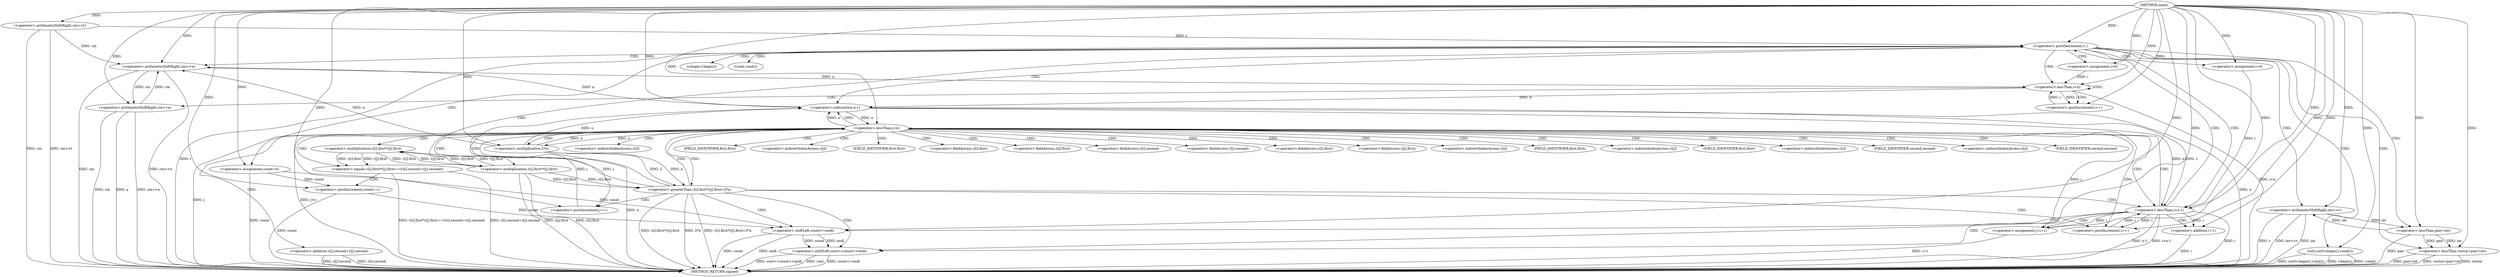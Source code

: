 digraph "main" {  
"1000102" [label = "(METHOD,main)" ]
"1000224" [label = "(METHOD_RETURN,signed)" ]
"1000105" [label = "(<operator>.arithmeticShiftRight,cin>>t)" ]
"1000109" [label = "(<operator>.postDecrement,t--)" ]
"1000113" [label = "(<operator>.arithmeticShiftRight,cin>>n)" ]
"1000141" [label = "(sort,sort(v.begin(),v.end()))" ]
"1000145" [label = "(<operator>.assignment,count=0)" ]
"1000219" [label = "(<operator>.shiftLeft,cout<<count<<endl)" ]
"1000117" [label = "(<operator>.lessThan,vector<pair<int)" ]
"1000122" [label = "(<operator>.arithmeticShiftRight,int>>v)" ]
"1000127" [label = "(<operator>.assignment,i=0)" ]
"1000130" [label = "(<operator>.lessThan,i<n)" ]
"1000133" [label = "(<operator>.postIncrement,i++)" ]
"1000150" [label = "(<operator>.assignment,i=0)" ]
"1000153" [label = "(<operator>.lessThan,i<n-1)" ]
"1000158" [label = "(<operator>.postIncrement,i++)" ]
"1000137" [label = "(<operator>.arithmeticShiftRight,cin>>a)" ]
"1000221" [label = "(<operator>.shiftLeft,count<<endl)" ]
"1000119" [label = "(<operator>.lessThan,pair<int)" ]
"1000155" [label = "(<operator>.subtraction,n-1)" ]
"1000163" [label = "(<operator>.assignment,j=i+1)" ]
"1000168" [label = "(<operator>.lessThan,j<n)" ]
"1000171" [label = "(<operator>.postIncrement,j++)" ]
"1000165" [label = "(<operator>.addition,i+1)" ]
"1000175" [label = "(<operator>.equals,v[i].first*v[j].first==(v[i].second+v[j].second))" ]
"1000202" [label = "(<operator>.greaterThan,v[i].first*v[j].first>2*n)" ]
"1000199" [label = "(<operator>.postIncrement,count++)" ]
"1000176" [label = "(<operator>.multiplication,v[i].first*v[j].first)" ]
"1000187" [label = "(<operator>.addition,v[i].second+v[j].second)" ]
"1000203" [label = "(<operator>.multiplication,v[i].first*v[j].first)" ]
"1000214" [label = "(<operator>.multiplication,2*n)" ]
"1000142" [label = "(v.begin,v.begin())" ]
"1000143" [label = "(v.end,v.end())" ]
"1000177" [label = "(<operator>.fieldAccess,v[i].first)" ]
"1000182" [label = "(<operator>.fieldAccess,v[j].first)" ]
"1000188" [label = "(<operator>.fieldAccess,v[i].second)" ]
"1000193" [label = "(<operator>.fieldAccess,v[j].second)" ]
"1000204" [label = "(<operator>.fieldAccess,v[i].first)" ]
"1000209" [label = "(<operator>.fieldAccess,v[j].first)" ]
"1000178" [label = "(<operator>.indirectIndexAccess,v[i])" ]
"1000181" [label = "(FIELD_IDENTIFIER,first,first)" ]
"1000183" [label = "(<operator>.indirectIndexAccess,v[j])" ]
"1000186" [label = "(FIELD_IDENTIFIER,first,first)" ]
"1000189" [label = "(<operator>.indirectIndexAccess,v[i])" ]
"1000192" [label = "(FIELD_IDENTIFIER,second,second)" ]
"1000194" [label = "(<operator>.indirectIndexAccess,v[j])" ]
"1000197" [label = "(FIELD_IDENTIFIER,second,second)" ]
"1000205" [label = "(<operator>.indirectIndexAccess,v[i])" ]
"1000208" [label = "(FIELD_IDENTIFIER,first,first)" ]
"1000210" [label = "(<operator>.indirectIndexAccess,v[j])" ]
"1000213" [label = "(FIELD_IDENTIFIER,first,first)" ]
  "1000105" -> "1000224"  [ label = "DDG: cin"] 
  "1000105" -> "1000224"  [ label = "DDG: cin>>t"] 
  "1000109" -> "1000224"  [ label = "DDG: t"] 
  "1000113" -> "1000224"  [ label = "DDG: cin"] 
  "1000113" -> "1000224"  [ label = "DDG: cin>>n"] 
  "1000117" -> "1000224"  [ label = "DDG: pair<int"] 
  "1000117" -> "1000224"  [ label = "DDG: vector<pair<int"] 
  "1000122" -> "1000224"  [ label = "DDG: int"] 
  "1000122" -> "1000224"  [ label = "DDG: v"] 
  "1000122" -> "1000224"  [ label = "DDG: int>>v"] 
  "1000130" -> "1000224"  [ label = "DDG: i<n"] 
  "1000141" -> "1000224"  [ label = "DDG: v.begin()"] 
  "1000141" -> "1000224"  [ label = "DDG: v.end()"] 
  "1000141" -> "1000224"  [ label = "DDG: sort(v.begin(),v.end())"] 
  "1000145" -> "1000224"  [ label = "DDG: count"] 
  "1000153" -> "1000224"  [ label = "DDG: i"] 
  "1000155" -> "1000224"  [ label = "DDG: n"] 
  "1000153" -> "1000224"  [ label = "DDG: n-1"] 
  "1000153" -> "1000224"  [ label = "DDG: i<n-1"] 
  "1000165" -> "1000224"  [ label = "DDG: i"] 
  "1000163" -> "1000224"  [ label = "DDG: i+1"] 
  "1000168" -> "1000224"  [ label = "DDG: j"] 
  "1000168" -> "1000224"  [ label = "DDG: j<n"] 
  "1000187" -> "1000224"  [ label = "DDG: v[i].second"] 
  "1000187" -> "1000224"  [ label = "DDG: v[j].second"] 
  "1000175" -> "1000224"  [ label = "DDG: v[i].second+v[j].second"] 
  "1000175" -> "1000224"  [ label = "DDG: v[i].first*v[j].first==(v[i].second+v[j].second)"] 
  "1000199" -> "1000224"  [ label = "DDG: count"] 
  "1000203" -> "1000224"  [ label = "DDG: v[i].first"] 
  "1000203" -> "1000224"  [ label = "DDG: v[j].first"] 
  "1000202" -> "1000224"  [ label = "DDG: v[i].first*v[j].first"] 
  "1000214" -> "1000224"  [ label = "DDG: n"] 
  "1000202" -> "1000224"  [ label = "DDG: 2*n"] 
  "1000202" -> "1000224"  [ label = "DDG: v[i].first*v[j].first>2*n"] 
  "1000221" -> "1000224"  [ label = "DDG: count"] 
  "1000219" -> "1000224"  [ label = "DDG: count<<endl"] 
  "1000219" -> "1000224"  [ label = "DDG: cout<<count<<endl"] 
  "1000137" -> "1000224"  [ label = "DDG: cin"] 
  "1000137" -> "1000224"  [ label = "DDG: a"] 
  "1000137" -> "1000224"  [ label = "DDG: cin>>a"] 
  "1000119" -> "1000224"  [ label = "DDG: pair"] 
  "1000219" -> "1000224"  [ label = "DDG: cout"] 
  "1000221" -> "1000224"  [ label = "DDG: endl"] 
  "1000117" -> "1000224"  [ label = "DDG: vector"] 
  "1000102" -> "1000105"  [ label = "DDG: "] 
  "1000105" -> "1000109"  [ label = "DDG: t"] 
  "1000102" -> "1000109"  [ label = "DDG: "] 
  "1000102" -> "1000145"  [ label = "DDG: "] 
  "1000105" -> "1000113"  [ label = "DDG: cin"] 
  "1000137" -> "1000113"  [ label = "DDG: cin"] 
  "1000102" -> "1000113"  [ label = "DDG: "] 
  "1000155" -> "1000113"  [ label = "DDG: n"] 
  "1000214" -> "1000113"  [ label = "DDG: n"] 
  "1000102" -> "1000127"  [ label = "DDG: "] 
  "1000102" -> "1000141"  [ label = "DDG: "] 
  "1000102" -> "1000150"  [ label = "DDG: "] 
  "1000102" -> "1000219"  [ label = "DDG: "] 
  "1000221" -> "1000219"  [ label = "DDG: count"] 
  "1000221" -> "1000219"  [ label = "DDG: endl"] 
  "1000102" -> "1000117"  [ label = "DDG: "] 
  "1000119" -> "1000117"  [ label = "DDG: pair"] 
  "1000119" -> "1000117"  [ label = "DDG: int"] 
  "1000119" -> "1000122"  [ label = "DDG: int"] 
  "1000102" -> "1000122"  [ label = "DDG: "] 
  "1000127" -> "1000130"  [ label = "DDG: i"] 
  "1000133" -> "1000130"  [ label = "DDG: i"] 
  "1000102" -> "1000130"  [ label = "DDG: "] 
  "1000113" -> "1000130"  [ label = "DDG: n"] 
  "1000130" -> "1000133"  [ label = "DDG: i"] 
  "1000102" -> "1000133"  [ label = "DDG: "] 
  "1000150" -> "1000153"  [ label = "DDG: i"] 
  "1000158" -> "1000153"  [ label = "DDG: i"] 
  "1000102" -> "1000153"  [ label = "DDG: "] 
  "1000155" -> "1000153"  [ label = "DDG: n"] 
  "1000155" -> "1000153"  [ label = "DDG: 1"] 
  "1000102" -> "1000158"  [ label = "DDG: "] 
  "1000153" -> "1000158"  [ label = "DDG: i"] 
  "1000145" -> "1000221"  [ label = "DDG: count"] 
  "1000199" -> "1000221"  [ label = "DDG: count"] 
  "1000102" -> "1000221"  [ label = "DDG: "] 
  "1000102" -> "1000119"  [ label = "DDG: "] 
  "1000122" -> "1000119"  [ label = "DDG: int"] 
  "1000113" -> "1000137"  [ label = "DDG: cin"] 
  "1000102" -> "1000137"  [ label = "DDG: "] 
  "1000130" -> "1000155"  [ label = "DDG: n"] 
  "1000168" -> "1000155"  [ label = "DDG: n"] 
  "1000214" -> "1000155"  [ label = "DDG: n"] 
  "1000102" -> "1000155"  [ label = "DDG: "] 
  "1000102" -> "1000163"  [ label = "DDG: "] 
  "1000153" -> "1000163"  [ label = "DDG: i"] 
  "1000163" -> "1000168"  [ label = "DDG: j"] 
  "1000171" -> "1000168"  [ label = "DDG: j"] 
  "1000102" -> "1000168"  [ label = "DDG: "] 
  "1000155" -> "1000168"  [ label = "DDG: n"] 
  "1000214" -> "1000168"  [ label = "DDG: n"] 
  "1000168" -> "1000171"  [ label = "DDG: j"] 
  "1000102" -> "1000171"  [ label = "DDG: "] 
  "1000153" -> "1000165"  [ label = "DDG: i"] 
  "1000102" -> "1000165"  [ label = "DDG: "] 
  "1000176" -> "1000175"  [ label = "DDG: v[j].first"] 
  "1000176" -> "1000175"  [ label = "DDG: v[i].first"] 
  "1000203" -> "1000202"  [ label = "DDG: v[j].first"] 
  "1000203" -> "1000202"  [ label = "DDG: v[i].first"] 
  "1000214" -> "1000202"  [ label = "DDG: 2"] 
  "1000214" -> "1000202"  [ label = "DDG: n"] 
  "1000203" -> "1000176"  [ label = "DDG: v[i].first"] 
  "1000203" -> "1000176"  [ label = "DDG: v[j].first"] 
  "1000145" -> "1000199"  [ label = "DDG: count"] 
  "1000102" -> "1000199"  [ label = "DDG: "] 
  "1000176" -> "1000203"  [ label = "DDG: v[i].first"] 
  "1000176" -> "1000203"  [ label = "DDG: v[j].first"] 
  "1000102" -> "1000214"  [ label = "DDG: "] 
  "1000168" -> "1000214"  [ label = "DDG: n"] 
  "1000109" -> "1000117"  [ label = "CDG: "] 
  "1000109" -> "1000127"  [ label = "CDG: "] 
  "1000109" -> "1000142"  [ label = "CDG: "] 
  "1000109" -> "1000141"  [ label = "CDG: "] 
  "1000109" -> "1000150"  [ label = "CDG: "] 
  "1000109" -> "1000122"  [ label = "CDG: "] 
  "1000109" -> "1000145"  [ label = "CDG: "] 
  "1000109" -> "1000130"  [ label = "CDG: "] 
  "1000109" -> "1000153"  [ label = "CDG: "] 
  "1000109" -> "1000119"  [ label = "CDG: "] 
  "1000109" -> "1000143"  [ label = "CDG: "] 
  "1000109" -> "1000113"  [ label = "CDG: "] 
  "1000109" -> "1000155"  [ label = "CDG: "] 
  "1000130" -> "1000133"  [ label = "CDG: "] 
  "1000130" -> "1000130"  [ label = "CDG: "] 
  "1000130" -> "1000137"  [ label = "CDG: "] 
  "1000153" -> "1000221"  [ label = "CDG: "] 
  "1000153" -> "1000109"  [ label = "CDG: "] 
  "1000153" -> "1000165"  [ label = "CDG: "] 
  "1000153" -> "1000219"  [ label = "CDG: "] 
  "1000153" -> "1000163"  [ label = "CDG: "] 
  "1000153" -> "1000168"  [ label = "CDG: "] 
  "1000168" -> "1000208"  [ label = "CDG: "] 
  "1000168" -> "1000182"  [ label = "CDG: "] 
  "1000168" -> "1000197"  [ label = "CDG: "] 
  "1000168" -> "1000183"  [ label = "CDG: "] 
  "1000168" -> "1000204"  [ label = "CDG: "] 
  "1000168" -> "1000210"  [ label = "CDG: "] 
  "1000168" -> "1000188"  [ label = "CDG: "] 
  "1000168" -> "1000214"  [ label = "CDG: "] 
  "1000168" -> "1000175"  [ label = "CDG: "] 
  "1000168" -> "1000194"  [ label = "CDG: "] 
  "1000168" -> "1000192"  [ label = "CDG: "] 
  "1000168" -> "1000176"  [ label = "CDG: "] 
  "1000168" -> "1000187"  [ label = "CDG: "] 
  "1000168" -> "1000153"  [ label = "CDG: "] 
  "1000168" -> "1000213"  [ label = "CDG: "] 
  "1000168" -> "1000186"  [ label = "CDG: "] 
  "1000168" -> "1000189"  [ label = "CDG: "] 
  "1000168" -> "1000178"  [ label = "CDG: "] 
  "1000168" -> "1000203"  [ label = "CDG: "] 
  "1000168" -> "1000205"  [ label = "CDG: "] 
  "1000168" -> "1000158"  [ label = "CDG: "] 
  "1000168" -> "1000155"  [ label = "CDG: "] 
  "1000168" -> "1000202"  [ label = "CDG: "] 
  "1000168" -> "1000193"  [ label = "CDG: "] 
  "1000168" -> "1000177"  [ label = "CDG: "] 
  "1000168" -> "1000209"  [ label = "CDG: "] 
  "1000168" -> "1000181"  [ label = "CDG: "] 
  "1000175" -> "1000199"  [ label = "CDG: "] 
  "1000202" -> "1000168"  [ label = "CDG: "] 
  "1000202" -> "1000171"  [ label = "CDG: "] 
  "1000202" -> "1000221"  [ label = "CDG: "] 
  "1000202" -> "1000109"  [ label = "CDG: "] 
  "1000202" -> "1000219"  [ label = "CDG: "] 
  "1000202" -> "1000153"  [ label = "CDG: "] 
  "1000202" -> "1000158"  [ label = "CDG: "] 
  "1000202" -> "1000155"  [ label = "CDG: "] 
}
